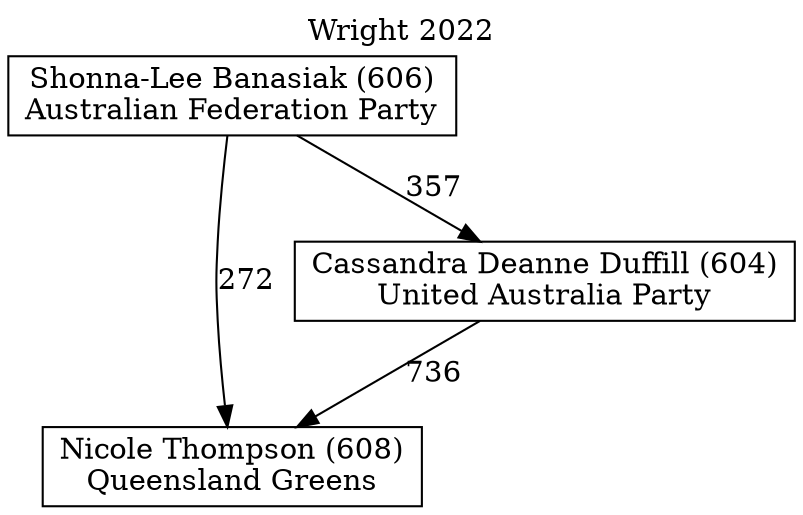 // House preference flow
digraph "Nicole Thompson (608)_Wright_2022" {
	graph [label="Wright 2022" labelloc=t mclimit=10]
	node [shape=box]
	"Nicole Thompson (608)" [label="Nicole Thompson (608)
Queensland Greens"]
	"Shonna-Lee Banasiak (606)" [label="Shonna-Lee Banasiak (606)
Australian Federation Party"]
	"Cassandra Deanne Duffill (604)" [label="Cassandra Deanne Duffill (604)
United Australia Party"]
	"Shonna-Lee Banasiak (606)" -> "Cassandra Deanne Duffill (604)" [label=357]
	"Shonna-Lee Banasiak (606)" -> "Nicole Thompson (608)" [label=272]
	"Cassandra Deanne Duffill (604)" -> "Nicole Thompson (608)" [label=736]
}
